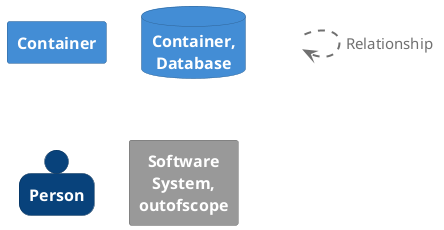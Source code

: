 @startuml
set separator none

skinparam {
  shadowing false
  arrowFontSize 15
  defaultTextAlignment center
  wrapWidth 100
  maxMessageSize 100
}
hide stereotype

skinparam rectangle<<_transparent>> {
  BorderColor transparent
  BackgroundColor transparent
  FontColor transparent
}

skinparam rectangle<<1>> {
  BackgroundColor #438dd5
  FontColor #ffffff
  BorderColor #2e6295
}
rectangle "==Container" <<1>>

skinparam database<<2>> {
  BackgroundColor #438dd5
  FontColor #ffffff
  BorderColor #2e6295
}
database "==Container, Database" <<2>>

skinparam person<<3>> {
  BackgroundColor #08427b
  FontColor #ffffff
  BorderColor #052e56
}
person "==Person" <<3>>

skinparam rectangle<<4>> {
  BackgroundColor #999999
  FontColor #ffffff
  BorderColor #6b6b6b
}
rectangle "==Software System, outofscope" <<4>>

rectangle "." <<_transparent>> as 5
5 .[#707070,thickness=2].> 5 : "<color:#707070>Relationship"


@enduml